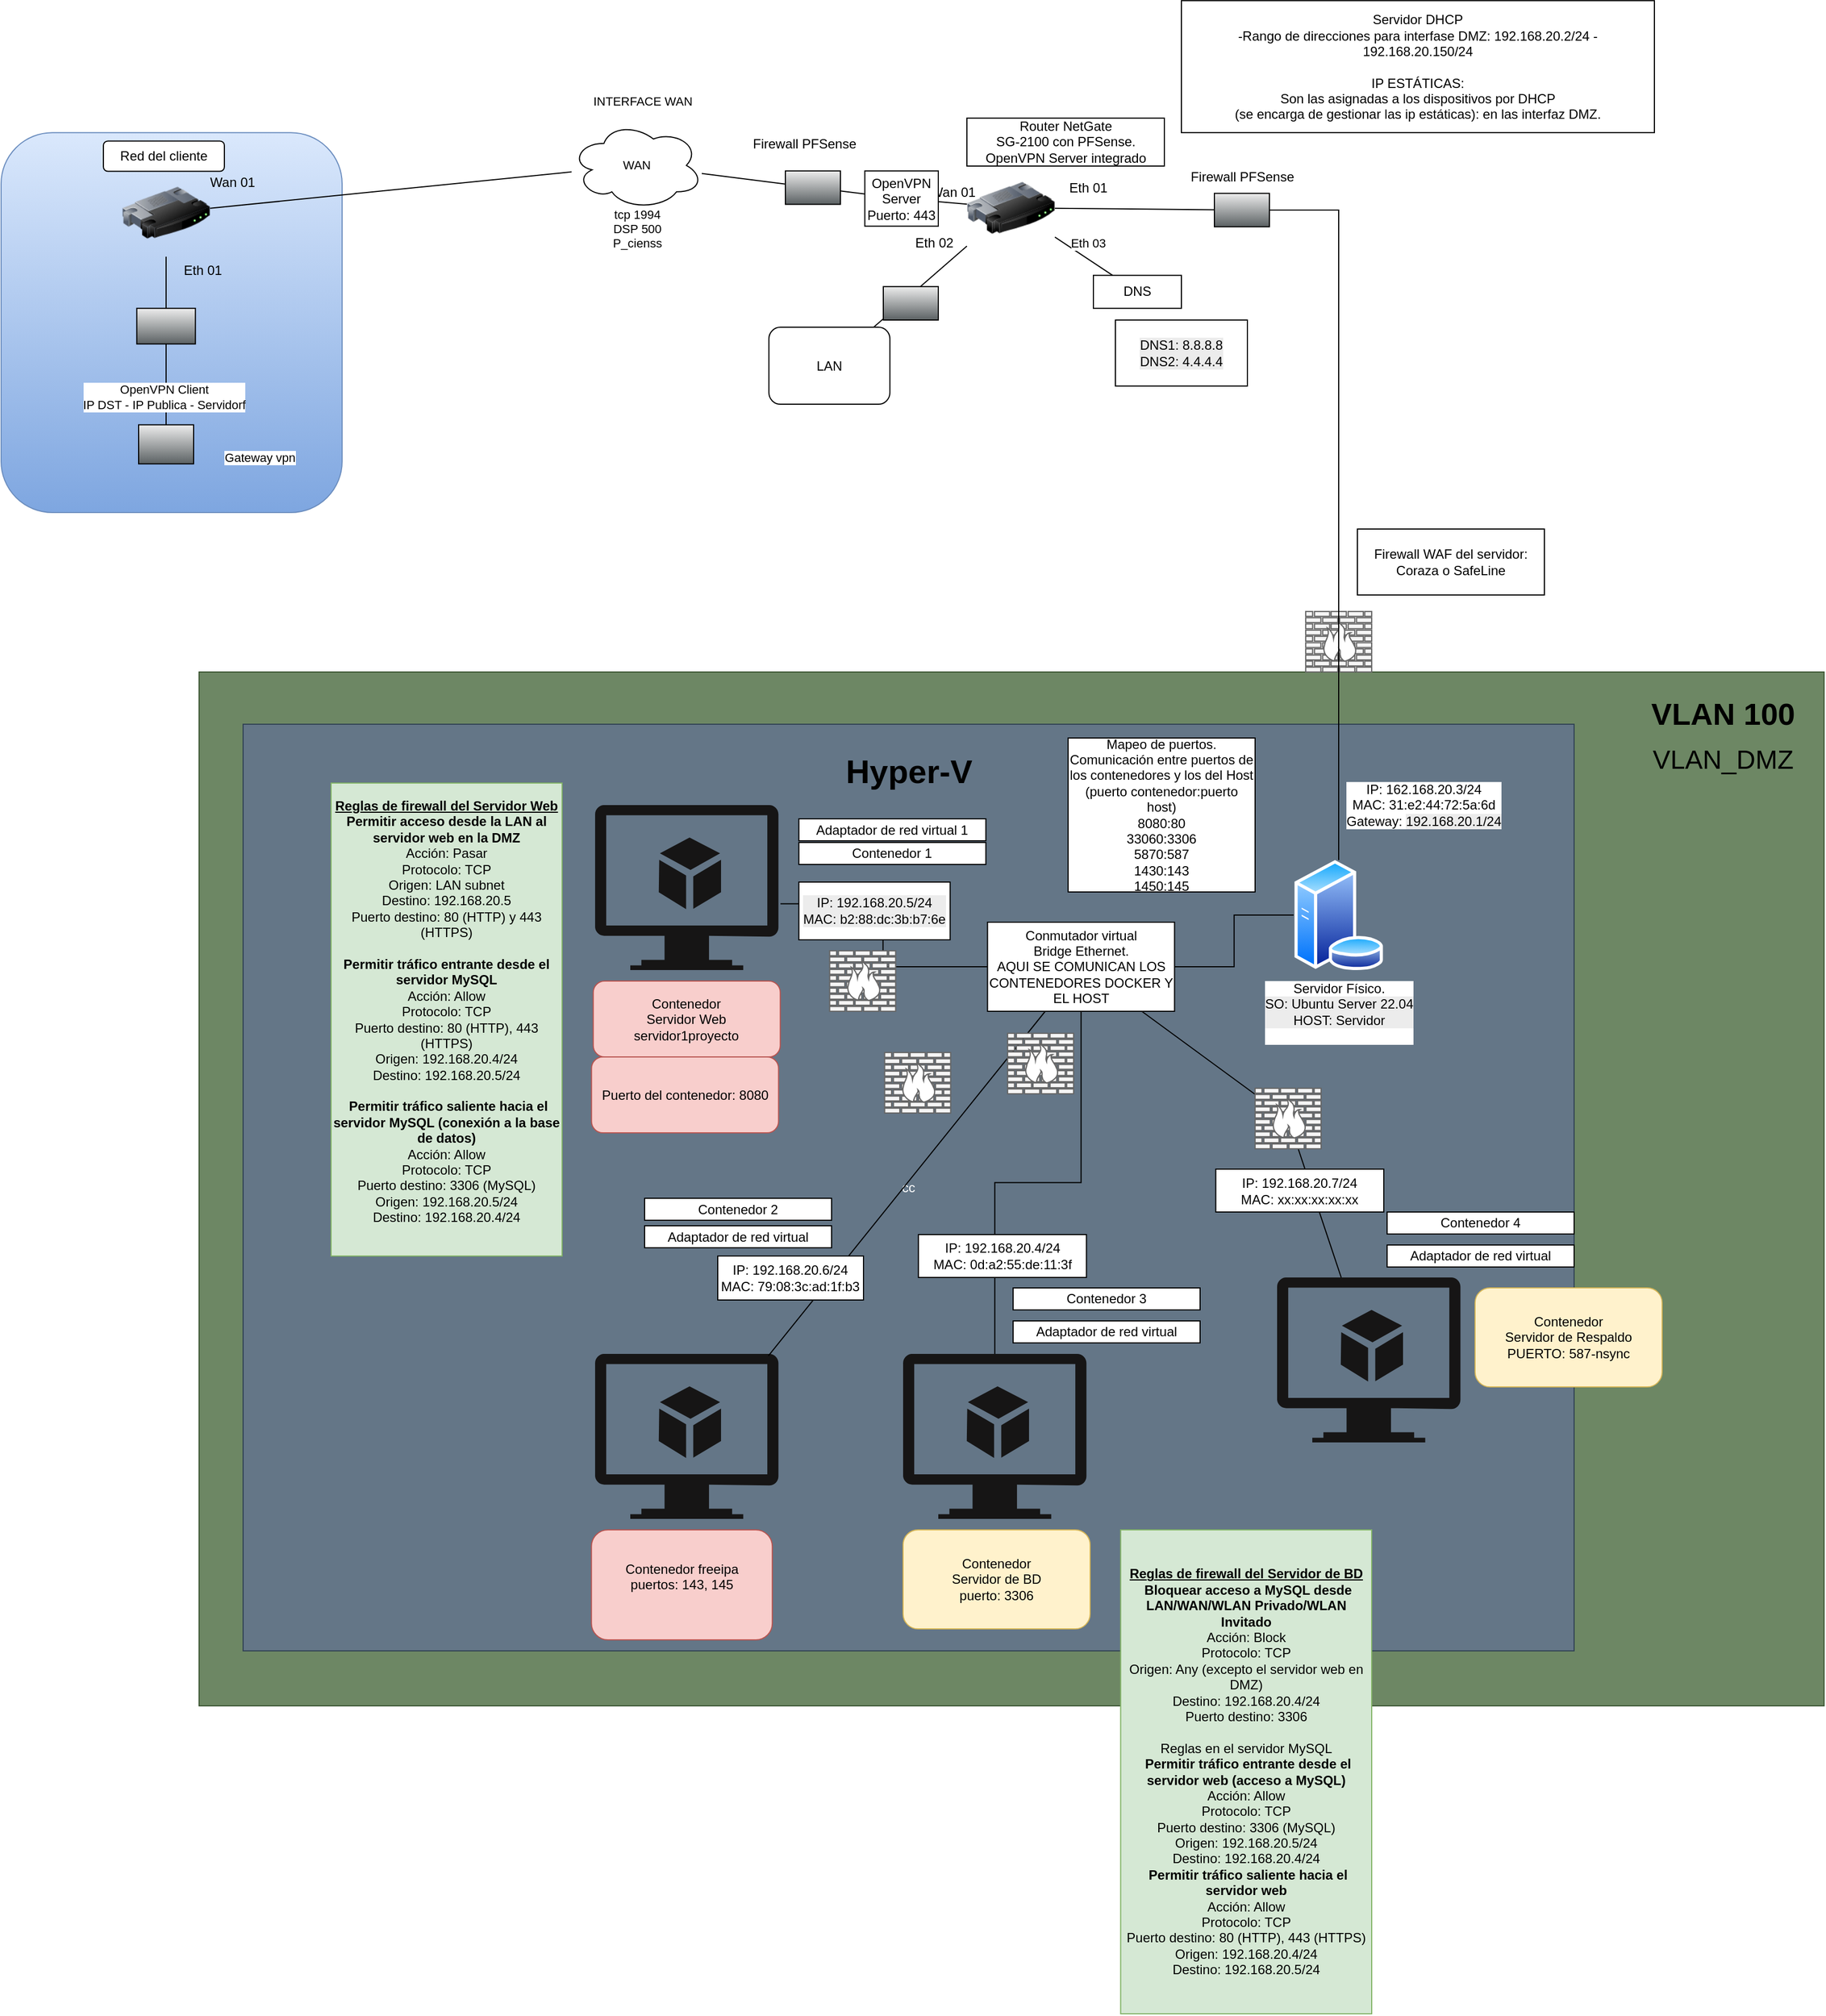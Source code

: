 <mxfile version="27.0.2">
  <diagram name="Página-1" id="Pqih__7b0O05FyZ2u5VV">
    <mxGraphModel dx="3273" dy="2635" grid="1" gridSize="10" guides="1" tooltips="1" connect="1" arrows="1" fold="1" page="1" pageScale="1" pageWidth="827" pageHeight="1169" math="0" shadow="0">
      <root>
        <mxCell id="0" />
        <mxCell id="1" parent="0" />
        <mxCell id="TX3onEPO9yVp4zeH3xRl-7" value="" style="rounded=1;whiteSpace=wrap;html=1;fillColor=#dae8fc;strokeColor=#6c8ebf;gradientColor=#7ea6e0;" vertex="1" parent="1">
          <mxGeometry x="-413" y="-0.4" width="310" height="345.4" as="geometry" />
        </mxCell>
        <mxCell id="Zybm6XqCpWypI8we6p3C-41" style="edgeStyle=none;shape=connector;rounded=0;orthogonalLoop=1;jettySize=auto;html=1;strokeColor=default;align=center;verticalAlign=middle;fontFamily=Helvetica;fontSize=11;fontColor=default;labelBackgroundColor=default;startFill=0;endArrow=none;" parent="1" source="Zybm6XqCpWypI8we6p3C-38" target="Zybm6XqCpWypI8we6p3C-6" edge="1">
          <mxGeometry relative="1" as="geometry" />
        </mxCell>
        <mxCell id="Zybm6XqCpWypI8we6p3C-38" value="WAN" style="ellipse;shape=cloud;whiteSpace=wrap;html=1;fontFamily=Helvetica;fontSize=11;fontColor=default;labelBackgroundColor=default;" parent="1" vertex="1">
          <mxGeometry x="105.01" y="-10.6" width="120" height="80" as="geometry" />
        </mxCell>
        <mxCell id="Zybm6XqCpWypI8we6p3C-13" style="edgeStyle=none;shape=connector;rounded=0;orthogonalLoop=1;jettySize=auto;html=1;strokeColor=default;align=center;verticalAlign=middle;fontFamily=Helvetica;fontSize=11;fontColor=default;labelBackgroundColor=default;startFill=0;endArrow=none;" parent="1" source="Zybm6XqCpWypI8we6p3C-5" target="1NkxxKSasbxXzvWRkInH-5" edge="1">
          <mxGeometry relative="1" as="geometry">
            <mxPoint x="655" y="190.855" as="targetPoint" />
          </mxGeometry>
        </mxCell>
        <mxCell id="Zybm6XqCpWypI8we6p3C-39" style="edgeStyle=none;shape=connector;rounded=0;orthogonalLoop=1;jettySize=auto;html=1;strokeColor=default;align=center;verticalAlign=middle;fontFamily=Helvetica;fontSize=11;fontColor=default;labelBackgroundColor=default;startFill=0;endArrow=none;" parent="1" source="TX3onEPO9yVp4zeH3xRl-1" target="Zybm6XqCpWypI8we6p3C-38" edge="1">
          <mxGeometry relative="1" as="geometry" />
        </mxCell>
        <mxCell id="k9nC3tuPw0mamGYCM7r8-75" style="edgeStyle=none;shape=connector;rounded=0;orthogonalLoop=1;jettySize=auto;html=1;strokeColor=default;align=center;verticalAlign=middle;fontFamily=Helvetica;fontSize=11;fontColor=default;labelBackgroundColor=default;startFill=0;endArrow=none;" parent="1" source="Zybm6XqCpWypI8we6p3C-5" target="Zybm6XqCpWypI8we6p3C-31" edge="1">
          <mxGeometry relative="1" as="geometry" />
        </mxCell>
        <mxCell id="Zybm6XqCpWypI8we6p3C-5" value="" style="image;html=1;image=img/lib/clip_art/networking/Router_128x128.png" parent="1" vertex="1">
          <mxGeometry x="465.01" y="28" width="80" height="80" as="geometry" />
        </mxCell>
        <mxCell id="Zybm6XqCpWypI8we6p3C-6" value="" style="image;html=1;image=img/lib/clip_art/networking/Router_128x128.png" parent="1" vertex="1">
          <mxGeometry x="-303" y="32.4" width="80" height="80" as="geometry" />
        </mxCell>
        <mxCell id="Zybm6XqCpWypI8we6p3C-34" style="edgeStyle=none;shape=connector;rounded=0;orthogonalLoop=1;jettySize=auto;html=1;strokeColor=default;align=center;verticalAlign=middle;fontFamily=Helvetica;fontSize=11;fontColor=default;labelBackgroundColor=default;startFill=0;endArrow=none;" parent="1" source="1NkxxKSasbxXzvWRkInH-9" target="Zybm6XqCpWypI8we6p3C-33" edge="1">
          <mxGeometry relative="1" as="geometry" />
        </mxCell>
        <mxCell id="Zybm6XqCpWypI8we6p3C-31" value="LAN" style="rounded=1;whiteSpace=wrap;html=1;" parent="1" vertex="1">
          <mxGeometry x="285.01" y="176.54" width="110" height="70" as="geometry" />
        </mxCell>
        <mxCell id="Zybm6XqCpWypI8we6p3C-33" value="" style="shape=mxgraph.networks2.icon;aspect=fixed;fillColor=#EDEDED;strokeColor=#000000;gradientColor=#5B6163;network2IconShadow=1;network2bgFillColor=none;network2Icon=mxgraph.networks2.pc;network2IconYOffset=-0.059;network2IconW=1.0;network2IconH=0.71;fontFamily=Helvetica;fontSize=11;fontColor=default;labelBackgroundColor=default;" parent="1" vertex="1">
          <mxGeometry x="-287.99" y="265.26" width="49.995" height="35.48" as="geometry" />
        </mxCell>
        <mxCell id="Zybm6XqCpWypI8we6p3C-36" value="Gateway vpn" style="text;html=1;align=center;verticalAlign=middle;resizable=0;points=[];autosize=1;strokeColor=none;fillColor=none;fontFamily=Helvetica;fontSize=11;fontColor=default;labelBackgroundColor=default;" parent="1" vertex="1">
          <mxGeometry x="-223" y="280" width="90" height="30" as="geometry" />
        </mxCell>
        <mxCell id="Zybm6XqCpWypI8we6p3C-37" value="INTERFACE WAN" style="text;html=1;align=center;verticalAlign=middle;resizable=0;points=[];autosize=1;strokeColor=none;fillColor=none;fontFamily=Helvetica;fontSize=11;fontColor=default;labelBackgroundColor=default;" parent="1" vertex="1">
          <mxGeometry x="115.01" y="-43.6" width="110" height="30" as="geometry" />
        </mxCell>
        <mxCell id="Zybm6XqCpWypI8we6p3C-40" value="tcp 1994&lt;div&gt;DSP 500&lt;/div&gt;&lt;div&gt;P_cienss&lt;/div&gt;" style="text;html=1;align=center;verticalAlign=middle;resizable=0;points=[];autosize=1;strokeColor=none;fillColor=none;fontFamily=Helvetica;fontSize=11;fontColor=default;labelBackgroundColor=default;" parent="1" vertex="1">
          <mxGeometry x="130.01" y="62.4" width="70" height="50" as="geometry" />
        </mxCell>
        <mxCell id="Zybm6XqCpWypI8we6p3C-43" value="OpenVPN Client&lt;div&gt;IP DST - IP Publica - Servidorf&lt;/div&gt;" style="text;html=1;align=center;verticalAlign=middle;resizable=0;points=[];autosize=1;strokeColor=none;fillColor=none;fontFamily=Helvetica;fontSize=11;fontColor=default;labelBackgroundColor=default;" parent="1" vertex="1">
          <mxGeometry x="-350" y="220.0" width="170" height="40" as="geometry" />
        </mxCell>
        <mxCell id="1NkxxKSasbxXzvWRkInH-5" value="DNS" style="whiteSpace=wrap;html=1;" parent="1" vertex="1">
          <mxGeometry x="580" y="129.34" width="80" height="30" as="geometry" />
        </mxCell>
        <mxCell id="TX3onEPO9yVp4zeH3xRl-10" style="rounded=0;orthogonalLoop=1;jettySize=auto;html=1;endArrow=none;startFill=0;" edge="1" parent="1" source="1NkxxKSasbxXzvWRkInH-9" target="Zybm6XqCpWypI8we6p3C-6">
          <mxGeometry relative="1" as="geometry" />
        </mxCell>
        <mxCell id="1NkxxKSasbxXzvWRkInH-9" value="" style="shape=mxgraph.networks2.icon;aspect=fixed;fillColor=#EDEDED;strokeColor=#000000;gradientColor=#5B6163;network2IconShadow=1;network2bgFillColor=none;network2Icon=mxgraph.networks2.firewall;network2IconXOffset=0.0;network2IconYOffset=0.0;network2IconW=1;network2IconH=0.608;" parent="1" vertex="1">
          <mxGeometry x="-289.64" y="159.34" width="53.29" height="32.4" as="geometry" />
        </mxCell>
        <mxCell id="1NkxxKSasbxXzvWRkInH-17" value="" style="edgeStyle=none;shape=connector;rounded=0;orthogonalLoop=1;jettySize=auto;html=1;strokeColor=default;align=center;verticalAlign=middle;fontFamily=Helvetica;fontSize=11;fontColor=default;labelBackgroundColor=default;startFill=0;endArrow=none;" parent="1" source="Zybm6XqCpWypI8we6p3C-5" target="1NkxxKSasbxXzvWRkInH-12" edge="1">
          <mxGeometry relative="1" as="geometry">
            <mxPoint x="545" y="64" as="sourcePoint" />
            <mxPoint x="1270" y="-15" as="targetPoint" />
          </mxGeometry>
        </mxCell>
        <mxCell id="1NkxxKSasbxXzvWRkInH-12" value="" style="shape=mxgraph.networks2.icon;aspect=fixed;fillColor=#EDEDED;strokeColor=#000000;gradientColor=#5B6163;network2IconShadow=1;network2bgFillColor=none;network2Icon=mxgraph.networks2.firewall;network2IconXOffset=0.0;network2IconYOffset=0.0;network2IconW=1;network2IconH=0.608;" parent="1" vertex="1">
          <mxGeometry x="690" y="54.8" width="50" height="30.4" as="geometry" />
        </mxCell>
        <mxCell id="k9nC3tuPw0mamGYCM7r8-1" value="" style="rounded=0;whiteSpace=wrap;html=1;fillColor=#6d8764;strokeColor=#3A5431;fontColor=#ffffff;" parent="1" vertex="1">
          <mxGeometry x="-233" y="490" width="1477.25" height="940" as="geometry" />
        </mxCell>
        <mxCell id="k9nC3tuPw0mamGYCM7r8-2" value="cc" style="rounded=0;whiteSpace=wrap;html=1;fillColor=#647687;strokeColor=#314354;fontColor=#ffffff;" parent="1" vertex="1">
          <mxGeometry x="-193" y="537.5" width="1210" height="842.5" as="geometry" />
        </mxCell>
        <mxCell id="k9nC3tuPw0mamGYCM7r8-3" style="edgeStyle=orthogonalEdgeStyle;rounded=0;orthogonalLoop=1;jettySize=auto;html=1;fillColor=#f8cecc;strokeColor=#000000;startArrow=none;startFill=0;strokeWidth=1;endArrow=none;" parent="1" source="k9nC3tuPw0mamGYCM7r8-4" target="k9nC3tuPw0mamGYCM7r8-13" edge="1">
          <mxGeometry relative="1" as="geometry" />
        </mxCell>
        <mxCell id="k9nC3tuPw0mamGYCM7r8-4" value="Servidor Físico.&lt;div&gt;&lt;div style=&quot;text-wrap-mode: wrap; background-color: rgb(236, 236, 236);&quot;&gt;SO: Ubuntu Server 22.04&lt;/div&gt;&lt;div style=&quot;text-wrap-mode: wrap; background-color: rgb(236, 236, 236);&quot;&gt;&lt;span style=&quot;background-color: transparent; color: light-dark(rgb(0, 0, 0), rgb(255, 255, 255));&quot;&gt;HOST: Servidor&lt;/span&gt;&lt;/div&gt;&lt;/div&gt;&lt;div&gt;&lt;br&gt;&lt;/div&gt;" style="image;aspect=fixed;perimeter=ellipsePerimeter;html=1;align=center;shadow=0;dashed=0;spacingTop=3;image=img/lib/active_directory/database_server.svg;" parent="1" vertex="1">
          <mxGeometry x="762" y="661" width="82" height="100" as="geometry" />
        </mxCell>
        <mxCell id="k9nC3tuPw0mamGYCM7r8-5" value="&lt;font style=&quot;font-size: 24px;&quot;&gt;VLAN_DMZ&lt;/font&gt;" style="text;html=1;align=center;verticalAlign=middle;resizable=0;points=[];autosize=1;strokeColor=none;fillColor=none;" parent="1" vertex="1">
          <mxGeometry x="1077" y="550" width="150" height="40" as="geometry" />
        </mxCell>
        <mxCell id="k9nC3tuPw0mamGYCM7r8-6" value="&lt;div&gt;Contenedor&lt;/div&gt;Servidor Web&lt;div&gt;&lt;div&gt;servidor1proyecto&lt;/div&gt;&lt;/div&gt;" style="rounded=1;whiteSpace=wrap;html=1;fillColor=#f8cecc;strokeColor=#b85450;" parent="1" vertex="1">
          <mxGeometry x="125.33" y="771" width="170" height="69" as="geometry" />
        </mxCell>
        <mxCell id="k9nC3tuPw0mamGYCM7r8-7" value="" style="sketch=0;aspect=fixed;pointerEvents=1;shadow=0;dashed=0;html=1;strokeColor=none;labelPosition=center;verticalLabelPosition=bottom;verticalAlign=top;align=center;fillColor=#161515;shape=mxgraph.azure.virtual_machine_feature;fontColor=#ffffff;" parent="1" vertex="1">
          <mxGeometry x="127" y="611" width="166.67" height="150" as="geometry" />
        </mxCell>
        <mxCell id="k9nC3tuPw0mamGYCM7r8-8" value="" style="sketch=0;aspect=fixed;pointerEvents=1;shadow=0;dashed=0;html=1;strokeColor=none;labelPosition=center;verticalLabelPosition=bottom;verticalAlign=top;align=center;fillColor=#161515;shape=mxgraph.azure.virtual_machine_feature;fontColor=#ffffff;" parent="1" vertex="1">
          <mxGeometry x="407" y="1110" width="166.67" height="150" as="geometry" />
        </mxCell>
        <mxCell id="k9nC3tuPw0mamGYCM7r8-9" value="" style="sketch=0;aspect=fixed;pointerEvents=1;shadow=0;dashed=0;html=1;strokeColor=none;labelPosition=center;verticalLabelPosition=bottom;verticalAlign=top;align=center;fillColor=#161515;shape=mxgraph.azure.virtual_machine_feature;fontColor=#ffffff;" parent="1" vertex="1">
          <mxGeometry x="127.0" y="1110" width="166.67" height="150" as="geometry" />
        </mxCell>
        <mxCell id="k9nC3tuPw0mamGYCM7r8-10" value="&lt;div&gt;Contenedor&lt;/div&gt;&lt;div&gt;Servidor de BD&lt;/div&gt;&lt;div&gt;puerto: 3306&lt;/div&gt;" style="rounded=1;whiteSpace=wrap;html=1;fillColor=#fff2cc;strokeColor=#d6b656;" parent="1" vertex="1">
          <mxGeometry x="407" y="1270" width="170" height="90" as="geometry" />
        </mxCell>
        <mxCell id="k9nC3tuPw0mamGYCM7r8-11" value="&lt;div&gt;Contenedor freeipa&lt;/div&gt;&lt;div&gt;puertos: 143, 145&lt;/div&gt;&lt;div&gt;&lt;br&gt;&lt;/div&gt;" style="rounded=1;whiteSpace=wrap;html=1;fillColor=#f8cecc;strokeColor=#b85450;" parent="1" vertex="1">
          <mxGeometry x="123.67" y="1270" width="164.42" height="100" as="geometry" />
        </mxCell>
        <mxCell id="k9nC3tuPw0mamGYCM7r8-12" style="edgeStyle=orthogonalEdgeStyle;rounded=0;orthogonalLoop=1;jettySize=auto;html=1;endArrow=none;startFill=0;" parent="1" source="k9nC3tuPw0mamGYCM7r8-13" target="k9nC3tuPw0mamGYCM7r8-8" edge="1">
          <mxGeometry relative="1" as="geometry" />
        </mxCell>
        <mxCell id="k9nC3tuPw0mamGYCM7r8-53" style="rounded=0;orthogonalLoop=1;jettySize=auto;html=1;endArrow=none;startFill=0;" parent="1" source="k9nC3tuPw0mamGYCM7r8-13" target="k9nC3tuPw0mamGYCM7r8-50" edge="1">
          <mxGeometry relative="1" as="geometry" />
        </mxCell>
        <mxCell id="k9nC3tuPw0mamGYCM7r8-13" value="&lt;div&gt;&lt;span style=&quot;background-color: transparent; color: light-dark(rgb(0, 0, 0), rgb(255, 255, 255));&quot;&gt;Conmutador virtual&lt;/span&gt;&lt;/div&gt;&lt;div&gt;&lt;span style=&quot;background-color: transparent; color: light-dark(rgb(0, 0, 0), rgb(255, 255, 255));&quot;&gt;Bridge Ethernet.&lt;/span&gt;&lt;/div&gt;&lt;div&gt;&lt;span style=&quot;background-color: transparent; color: light-dark(rgb(0, 0, 0), rgb(255, 255, 255));&quot;&gt;AQUI SE COMUNICAN LOS CONTENEDORES DOCKER Y EL HOST&lt;/span&gt;&lt;/div&gt;" style="whiteSpace=wrap;html=1;" parent="1" vertex="1">
          <mxGeometry x="483.75" y="717.5" width="170" height="81" as="geometry" />
        </mxCell>
        <mxCell id="k9nC3tuPw0mamGYCM7r8-14" style="edgeStyle=orthogonalEdgeStyle;rounded=0;orthogonalLoop=1;jettySize=auto;html=1;entryX=1.011;entryY=0.598;entryDx=0;entryDy=0;entryPerimeter=0;endArrow=none;startFill=0;" parent="1" source="k9nC3tuPw0mamGYCM7r8-13" target="k9nC3tuPw0mamGYCM7r8-7" edge="1">
          <mxGeometry relative="1" as="geometry" />
        </mxCell>
        <mxCell id="k9nC3tuPw0mamGYCM7r8-15" style="rounded=0;orthogonalLoop=1;jettySize=auto;html=1;entryX=0.945;entryY=0.012;entryDx=0;entryDy=0;entryPerimeter=0;endArrow=none;startFill=0;" parent="1" source="k9nC3tuPw0mamGYCM7r8-13" target="k9nC3tuPw0mamGYCM7r8-9" edge="1">
          <mxGeometry relative="1" as="geometry" />
        </mxCell>
        <mxCell id="k9nC3tuPw0mamGYCM7r8-16" value="Adaptador de red virtual" style="whiteSpace=wrap;html=1;" parent="1" vertex="1">
          <mxGeometry x="507" y="1080" width="170" height="20" as="geometry" />
        </mxCell>
        <mxCell id="k9nC3tuPw0mamGYCM7r8-17" value="Adaptador de red virtual" style="whiteSpace=wrap;html=1;" parent="1" vertex="1">
          <mxGeometry x="172" y="993.5" width="170" height="20" as="geometry" />
        </mxCell>
        <mxCell id="k9nC3tuPw0mamGYCM7r8-18" value="Adaptador de red virtual 1" style="whiteSpace=wrap;html=1;" parent="1" vertex="1">
          <mxGeometry x="312.24" y="623.5" width="170" height="20" as="geometry" />
        </mxCell>
        <mxCell id="k9nC3tuPw0mamGYCM7r8-19" value="" style="verticalAlign=top;verticalLabelPosition=bottom;labelPosition=center;align=center;html=1;outlineConnect=0;gradientDirection=north;strokeWidth=2;shape=mxgraph.networks.firewall;fillColor=#f5f5f5;fontColor=#333333;strokeColor=#666666;" parent="1" vertex="1">
          <mxGeometry x="340.24" y="743.5" width="60" height="55" as="geometry" />
        </mxCell>
        <mxCell id="k9nC3tuPw0mamGYCM7r8-20" value="" style="verticalAlign=top;verticalLabelPosition=bottom;labelPosition=center;align=center;html=1;outlineConnect=0;gradientDirection=north;strokeWidth=2;shape=mxgraph.networks.firewall;fillColor=#f5f5f5;fontColor=#333333;strokeColor=#666666;" parent="1" vertex="1">
          <mxGeometry x="390.24" y="836" width="60" height="55" as="geometry" />
        </mxCell>
        <mxCell id="k9nC3tuPw0mamGYCM7r8-21" value="" style="verticalAlign=top;verticalLabelPosition=bottom;labelPosition=center;align=center;html=1;outlineConnect=0;gradientDirection=north;strokeWidth=2;shape=mxgraph.networks.firewall;fillColor=#f5f5f5;fontColor=#333333;strokeColor=#666666;" parent="1" vertex="1">
          <mxGeometry x="502" y="818.5" width="60" height="55" as="geometry" />
        </mxCell>
        <mxCell id="k9nC3tuPw0mamGYCM7r8-22" value="&lt;div&gt;&lt;div&gt;&lt;div&gt;&lt;b&gt;&lt;u&gt;Reglas de firewall del&amp;nbsp;&lt;span style=&quot;background-color: transparent; color: light-dark(rgb(0, 0, 0), rgb(255, 255, 255));&quot;&gt;Servidor de BD&lt;/span&gt;&lt;/u&gt;&lt;/b&gt;&lt;b style=&quot;background-color: transparent; color: light-dark(rgb(0, 0, 0), rgb(255, 255, 255));&quot;&gt;&lt;/b&gt;&lt;/div&gt;&lt;div&gt;&lt;b style=&quot;background-color: transparent; color: light-dark(rgb(0, 0, 0), rgb(255, 255, 255));&quot;&gt;&amp;nbsp;Bloquear acceso a MySQL desde LAN/WAN/WLAN Privado/WLAN Invitado&lt;/b&gt;&lt;/div&gt;&lt;/div&gt;&lt;/div&gt;&lt;div&gt;Acción: Block&lt;/div&gt;&lt;div&gt;Protocolo: TCP&lt;/div&gt;&lt;div&gt;Origen: Any (excepto el servidor web en DMZ)&lt;/div&gt;&lt;div&gt;Destino:&amp;nbsp;&lt;span style=&quot;background-color: transparent; color: light-dark(rgb(0, 0, 0), rgb(255, 255, 255));&quot;&gt;192.168.20.4/24&lt;/span&gt;&lt;/div&gt;&lt;div&gt;Puerto destino: 3306&lt;/div&gt;&lt;div&gt;&lt;br&gt;&lt;/div&gt;&lt;div&gt;&lt;div&gt;Reglas en el servidor MySQL&lt;/div&gt;&lt;div&gt;&lt;b&gt;&amp;nbsp;Permitir tráfico entrante desde el servidor web (acceso a MySQL)&lt;/b&gt;&lt;/div&gt;&lt;div&gt;Acción: Allow&lt;/div&gt;&lt;div&gt;Protocolo: TCP&lt;/div&gt;&lt;div&gt;Puerto destino: 3306 (MySQL)&lt;/div&gt;&lt;div&gt;Origen:&amp;nbsp;&lt;span style=&quot;background-color: transparent; color: light-dark(rgb(0, 0, 0), rgb(255, 255, 255));&quot;&gt;192.168.20.5/24&lt;/span&gt;&lt;/div&gt;&lt;div&gt;Destino:&amp;nbsp;&lt;span style=&quot;background-color: transparent; color: light-dark(rgb(0, 0, 0), rgb(255, 255, 255));&quot;&gt;192.168.20.4/24&lt;/span&gt;&lt;/div&gt;&lt;div&gt;&lt;b&gt;&amp;nbsp;Permitir tráfico saliente hacia el servidor web&lt;/b&gt;&lt;/div&gt;&lt;div&gt;Acción: Allow&lt;/div&gt;&lt;div&gt;Protocolo: TCP&lt;/div&gt;&lt;div&gt;Puerto destino: 80 (HTTP), 443 (HTTPS)&lt;/div&gt;&lt;div&gt;Origen:&amp;nbsp;&lt;span style=&quot;background-color: transparent; color: light-dark(rgb(0, 0, 0), rgb(255, 255, 255));&quot;&gt;192.168.20.4/24&lt;/span&gt;&lt;/div&gt;&lt;div&gt;Destino: 192.168.20.5/24&lt;/div&gt;&lt;/div&gt;" style="rounded=0;whiteSpace=wrap;html=1;fillColor=#d5e8d4;strokeColor=#82b366;" parent="1" vertex="1">
          <mxGeometry x="604.77" y="1270" width="228.23" height="440" as="geometry" />
        </mxCell>
        <mxCell id="k9nC3tuPw0mamGYCM7r8-23" value="&lt;div&gt;&lt;div&gt;&lt;b&gt;&lt;u&gt;Reglas de firewall del Servidor Web&lt;/u&gt;&lt;/b&gt;&lt;/div&gt;&lt;div&gt;&lt;b style=&quot;background-color: transparent; color: light-dark(rgb(0, 0, 0), rgb(255, 255, 255));&quot;&gt;Permitir acceso desde la LAN al servidor web en la DMZ&lt;/b&gt;&lt;/div&gt;&lt;div&gt;Acción: Pasar&lt;/div&gt;&lt;div&gt;Protocolo: TCP&lt;/div&gt;&lt;div&gt;Origen: LAN subnet&lt;/div&gt;&lt;div&gt;Destino: 192.168.20.5&lt;/div&gt;&lt;div&gt;Puerto destino: 80 (HTTP) y 443 (HTTPS)&lt;/div&gt;&lt;/div&gt;&lt;div&gt;&lt;br&gt;&lt;/div&gt;&lt;div&gt;&lt;div&gt;&lt;span style=&quot;background-color: transparent; color: light-dark(rgb(0, 0, 0), rgb(255, 255, 255));&quot;&gt;&lt;b&gt;Permitir tráfico entrante desde el servidor MySQL&lt;/b&gt;&lt;/span&gt;&lt;/div&gt;&lt;div&gt;Acción: Allow&lt;/div&gt;&lt;div&gt;Protocolo: TCP&lt;/div&gt;&lt;div&gt;Puerto destino: 80 (HTTP), 443 (HTTPS)&lt;/div&gt;&lt;div&gt;Origen:&amp;nbsp;&lt;span style=&quot;background-color: transparent; color: light-dark(rgb(0, 0, 0), rgb(255, 255, 255));&quot;&gt;192.168.20.4/24&lt;/span&gt;&lt;/div&gt;&lt;div&gt;Destino:&amp;nbsp;&lt;span style=&quot;background-color: transparent; color: light-dark(rgb(0, 0, 0), rgb(255, 255, 255));&quot;&gt;192.168.20.5/24&lt;/span&gt;&lt;/div&gt;&lt;div&gt;&lt;br&gt;&lt;/div&gt;&lt;div&gt;&lt;b&gt;&amp;nbsp;Permitir tráfico saliente hacia el servidor MySQL (conexión a la base de datos)&lt;/b&gt;&lt;/div&gt;&lt;div&gt;Acción: Allow&lt;/div&gt;&lt;div&gt;Protocolo: TCP&lt;/div&gt;&lt;div&gt;Puerto destino: 3306 (MySQL)&lt;/div&gt;&lt;div&gt;Origen:&amp;nbsp;&lt;span style=&quot;background-color: transparent; color: light-dark(rgb(0, 0, 0), rgb(255, 255, 255));&quot;&gt;192.168.20.5/24&lt;/span&gt;&lt;/div&gt;&lt;div&gt;Destino:&amp;nbsp;&lt;span style=&quot;background-color: transparent; color: light-dark(rgb(0, 0, 0), rgb(255, 255, 255));&quot;&gt;192.168.20.4/24&lt;/span&gt;&lt;/div&gt;&lt;/div&gt;&lt;div&gt;&lt;br&gt;&lt;/div&gt;" style="whiteSpace=wrap;html=1;fillColor=#d5e8d4;strokeColor=#82b366;" parent="1" vertex="1">
          <mxGeometry x="-113" y="591" width="210" height="430" as="geometry" />
        </mxCell>
        <mxCell id="k9nC3tuPw0mamGYCM7r8-25" value="&lt;div style=&quot;background-color: rgb(236, 236, 236);&quot;&gt;&lt;div style=&quot;background-color: rgb(236, 236, 236);&quot;&gt;IP: 192.168.20.5/24&lt;/div&gt;&lt;div style=&quot;background-color: rgb(236, 236, 236);&quot;&gt;&lt;span style=&quot;background-color: transparent; color: light-dark(rgb(0, 0, 0), rgb(255, 255, 255));&quot;&gt;MAC&lt;/span&gt;&lt;span style=&quot;background-color: transparent; color: light-dark(rgb(0, 0, 0), rgb(255, 255, 255));&quot;&gt;:&amp;nbsp;b2:88:dc:3b:b7:6e&lt;/span&gt;&lt;/div&gt;&lt;/div&gt;" style="whiteSpace=wrap;html=1;" parent="1" vertex="1">
          <mxGeometry x="312.24" y="681" width="137.51" height="52.5" as="geometry" />
        </mxCell>
        <mxCell id="k9nC3tuPw0mamGYCM7r8-26" value="&lt;div&gt;IP: 192.168.20.6/24&lt;/div&gt;&lt;div&gt;&lt;span style=&quot;background-color: transparent; color: light-dark(rgb(0, 0, 0), rgb(255, 255, 255));&quot;&gt;MAC:&amp;nbsp;&lt;/span&gt;&lt;span style=&quot;background-color: transparent; color: light-dark(rgb(0, 0, 0), rgb(255, 255, 255));&quot;&gt;79:08:3c:ad:1f:b3&lt;/span&gt;&lt;/div&gt;" style="whiteSpace=wrap;html=1;" parent="1" vertex="1">
          <mxGeometry x="238.49" y="1021" width="132.51" height="40" as="geometry" />
        </mxCell>
        <mxCell id="k9nC3tuPw0mamGYCM7r8-27" value="&lt;div&gt;IP: 192.168.20.4/24&lt;/div&gt;&lt;div&gt;&lt;span style=&quot;background-color: transparent; color: light-dark(rgb(0, 0, 0), rgb(255, 255, 255));&quot;&gt;MAC:&amp;nbsp;0d:a2:55:de:11:3f&lt;/span&gt;&lt;/div&gt;" style="whiteSpace=wrap;html=1;" parent="1" vertex="1">
          <mxGeometry x="420.92" y="1001.5" width="152.75" height="39" as="geometry" />
        </mxCell>
        <mxCell id="k9nC3tuPw0mamGYCM7r8-28" value="&lt;font style=&quot;font-size: 28px;&quot;&gt;&lt;b style=&quot;&quot;&gt;VLAN 100&lt;/b&gt;&lt;/font&gt;" style="text;html=1;align=center;verticalAlign=middle;resizable=0;points=[];autosize=1;strokeColor=none;fillColor=none;" parent="1" vertex="1">
          <mxGeometry x="1077" y="502.5" width="150" height="50" as="geometry" />
        </mxCell>
        <mxCell id="k9nC3tuPw0mamGYCM7r8-29" value="&lt;span style=&quot;font-size: 30px;&quot;&gt;&lt;b&gt;Hyper-V&lt;/b&gt;&lt;/span&gt;" style="text;html=1;align=center;verticalAlign=middle;resizable=0;points=[];autosize=1;strokeColor=none;fillColor=none;" parent="1" vertex="1">
          <mxGeometry x="342" y="555" width="140" height="50" as="geometry" />
        </mxCell>
        <mxCell id="k9nC3tuPw0mamGYCM7r8-30" value="Contenedor 1" style="whiteSpace=wrap;html=1;" parent="1" vertex="1">
          <mxGeometry x="312.24" y="645" width="170" height="20" as="geometry" />
        </mxCell>
        <mxCell id="k9nC3tuPw0mamGYCM7r8-31" value="Contenedor 2" style="whiteSpace=wrap;html=1;" parent="1" vertex="1">
          <mxGeometry x="172" y="968.5" width="170" height="20" as="geometry" />
        </mxCell>
        <mxCell id="k9nC3tuPw0mamGYCM7r8-32" value="Contenedor 3" style="whiteSpace=wrap;html=1;" parent="1" vertex="1">
          <mxGeometry x="507" y="1050" width="170" height="20" as="geometry" />
        </mxCell>
        <mxCell id="k9nC3tuPw0mamGYCM7r8-46" value="" style="sketch=0;aspect=fixed;pointerEvents=1;shadow=0;dashed=0;html=1;strokeColor=none;labelPosition=center;verticalLabelPosition=bottom;verticalAlign=top;align=center;fillColor=#161515;shape=mxgraph.azure.virtual_machine_feature;fontColor=#ffffff;" parent="1" vertex="1">
          <mxGeometry x="747" y="1040.5" width="166.67" height="150" as="geometry" />
        </mxCell>
        <mxCell id="k9nC3tuPw0mamGYCM7r8-47" value="&lt;div&gt;Contenedor&lt;/div&gt;&lt;div&gt;Servidor de Respaldo&lt;/div&gt;&lt;div&gt;PUERTO:&amp;nbsp;&lt;span style=&quot;background-color: transparent; color: light-dark(rgb(0, 0, 0), rgb(255, 255, 255));&quot;&gt;587-nsync&lt;/span&gt;&lt;/div&gt;" style="rounded=1;whiteSpace=wrap;html=1;fillColor=#fff2cc;strokeColor=#d6b656;" parent="1" vertex="1">
          <mxGeometry x="927" y="1050" width="170" height="90" as="geometry" />
        </mxCell>
        <mxCell id="k9nC3tuPw0mamGYCM7r8-49" value="Adaptador de red virtual" style="whiteSpace=wrap;html=1;" parent="1" vertex="1">
          <mxGeometry x="847" y="1011" width="170" height="20" as="geometry" />
        </mxCell>
        <mxCell id="k9nC3tuPw0mamGYCM7r8-54" style="edgeStyle=none;shape=connector;rounded=0;orthogonalLoop=1;jettySize=auto;html=1;strokeColor=default;align=center;verticalAlign=middle;fontFamily=Helvetica;fontSize=11;fontColor=default;labelBackgroundColor=default;startFill=0;endArrow=none;" parent="1" source="k9nC3tuPw0mamGYCM7r8-50" target="k9nC3tuPw0mamGYCM7r8-46" edge="1">
          <mxGeometry relative="1" as="geometry" />
        </mxCell>
        <mxCell id="k9nC3tuPw0mamGYCM7r8-50" value="" style="verticalAlign=top;verticalLabelPosition=bottom;labelPosition=center;align=center;html=1;outlineConnect=0;gradientDirection=north;strokeWidth=2;shape=mxgraph.networks.firewall;fillColor=#f5f5f5;fontColor=#333333;strokeColor=#666666;" parent="1" vertex="1">
          <mxGeometry x="727" y="868.5" width="60" height="55" as="geometry" />
        </mxCell>
        <mxCell id="k9nC3tuPw0mamGYCM7r8-51" value="&lt;div&gt;IP: 192.168.20.7/24&lt;/div&gt;&lt;div&gt;&lt;span style=&quot;background-color: transparent; color: light-dark(rgb(0, 0, 0), rgb(255, 255, 255));&quot;&gt;MAC:&amp;nbsp;&lt;/span&gt;&lt;span style=&quot;background-color: transparent; color: light-dark(rgb(0, 0, 0), rgb(255, 255, 255));&quot;&gt;xx:xx:xx:xx:xx&lt;/span&gt;&lt;/div&gt;" style="whiteSpace=wrap;html=1;" parent="1" vertex="1">
          <mxGeometry x="691.25" y="942" width="152.75" height="39" as="geometry" />
        </mxCell>
        <mxCell id="k9nC3tuPw0mamGYCM7r8-52" value="Contenedor 4" style="whiteSpace=wrap;html=1;" parent="1" vertex="1">
          <mxGeometry x="847" y="981" width="170" height="20" as="geometry" />
        </mxCell>
        <mxCell id="k9nC3tuPw0mamGYCM7r8-59" value="" style="verticalAlign=top;verticalLabelPosition=bottom;labelPosition=center;align=center;html=1;outlineConnect=0;gradientDirection=north;strokeWidth=2;shape=mxgraph.networks.firewall;fillColor=#f5f5f5;fontColor=#333333;strokeColor=#666666;" parent="1" vertex="1">
          <mxGeometry x="773" y="435" width="60" height="55" as="geometry" />
        </mxCell>
        <mxCell id="k9nC3tuPw0mamGYCM7r8-60" value="&lt;div&gt;Firewall WAF del servidor: Coraza o SafeLine&lt;/div&gt;" style="whiteSpace=wrap;html=1;" parent="1" vertex="1">
          <mxGeometry x="820" y="360" width="170" height="60" as="geometry" />
        </mxCell>
        <mxCell id="k9nC3tuPw0mamGYCM7r8-61" value="Mapeo de puertos. Comunicación entre puertos de los contenedores y los del Host&lt;div&gt;(puerto contenedor:puerto host)&lt;br&gt;&lt;div&gt;8080:80&lt;/div&gt;&lt;/div&gt;&lt;div&gt;33060:3306&lt;/div&gt;&lt;div&gt;5870:587&lt;/div&gt;&lt;div&gt;1430:143&lt;/div&gt;&lt;div&gt;1450:145&lt;/div&gt;" style="whiteSpace=wrap;html=1;" parent="1" vertex="1">
          <mxGeometry x="557" y="550" width="170" height="140" as="geometry" />
        </mxCell>
        <mxCell id="k9nC3tuPw0mamGYCM7r8-62" value="Puerto del contenedor: 8080" style="rounded=1;whiteSpace=wrap;html=1;fillColor=#f8cecc;strokeColor=#b85450;" parent="1" vertex="1">
          <mxGeometry x="123.75" y="840" width="170" height="69" as="geometry" />
        </mxCell>
        <mxCell id="k9nC3tuPw0mamGYCM7r8-65" value="&lt;div style=&quot;font-size: 12px;&quot;&gt;IP: 162.168.20.3/24&lt;/div&gt;&lt;div style=&quot;font-size: 12px;&quot;&gt;&lt;span style=&quot;background-color: transparent; color: light-dark(rgb(0, 0, 0), rgb(255, 255, 255));&quot;&gt;MAC:&amp;nbsp;31:e2:44:72:5a:6d&lt;/span&gt;&lt;/div&gt;&lt;div style=&quot;font-size: 12px;&quot;&gt;&lt;span style=&quot;background-color: transparent; color: light-dark(rgb(0, 0, 0), rgb(255, 255, 255));&quot;&gt;Gateway:&amp;nbsp;&lt;/span&gt;&lt;span style=&quot;background-color: rgb(236, 236, 236); text-wrap-mode: wrap; color: light-dark(rgb(0, 0, 0), rgb(255, 255, 255));&quot;&gt;192.168.20.1/24&lt;/span&gt;&lt;/div&gt;" style="edgeLabel;html=1;align=center;verticalAlign=middle;resizable=0;points=[];" parent="1" vertex="1" connectable="0">
          <mxGeometry x="879.999" y="611.0" as="geometry" />
        </mxCell>
        <mxCell id="k9nC3tuPw0mamGYCM7r8-67" value="&lt;div&gt;Servidor DHCP&lt;/div&gt;&lt;div&gt;&lt;span style=&quot;background-color: transparent; color: light-dark(rgb(0, 0, 0), rgb(255, 255, 255));&quot;&gt;-Rango de direcciones para interfase DMZ: 192.168.20.2/24 - 192.168.20.150/24&lt;/span&gt;&lt;/div&gt;&lt;div&gt;&lt;br&gt;&lt;/div&gt;&lt;div&gt;IP ESTÁTICAS:&lt;/div&gt;&lt;div&gt;&lt;div&gt;Son las asignadas a los dispositivos por DHCP&lt;/div&gt;&lt;div&gt;(se encarga de gestionar las ip estáticas): en las interfaz DMZ.&lt;/div&gt;&lt;/div&gt;" style="whiteSpace=wrap;html=1;" parent="1" vertex="1">
          <mxGeometry x="660" y="-120.4" width="430" height="120" as="geometry" />
        </mxCell>
        <mxCell id="k9nC3tuPw0mamGYCM7r8-68" value="&lt;span style=&quot;text-wrap-mode: nowrap;&quot;&gt;Router&amp;nbsp;&lt;/span&gt;&lt;span style=&quot;background-color: transparent; color: light-dark(rgb(0, 0, 0), rgb(255, 255, 255));&quot;&gt;NetGate&lt;/span&gt;&lt;div&gt;SG-2100&lt;span style=&quot;background-color: transparent; color: light-dark(rgb(0, 0, 0), rgb(255, 255, 255)); text-wrap-mode: nowrap;&quot;&gt;&amp;nbsp;con PFSense.&lt;/span&gt;&lt;/div&gt;&lt;div&gt;&lt;span style=&quot;background-color: transparent; color: light-dark(rgb(0, 0, 0), rgb(255, 255, 255)); text-wrap-mode: nowrap;&quot;&gt;OpenVPN Server integrado&lt;/span&gt;&lt;/div&gt;" style="whiteSpace=wrap;html=1;" parent="1" vertex="1">
          <mxGeometry x="465.01" y="-13.6" width="179.51" height="43.6" as="geometry" />
        </mxCell>
        <mxCell id="k9nC3tuPw0mamGYCM7r8-69" value="Firewall PFSense" style="text;html=1;align=center;verticalAlign=middle;resizable=0;points=[];autosize=1;strokeColor=none;fillColor=none;" parent="1" vertex="1">
          <mxGeometry x="655" y="24.8" width="120" height="30" as="geometry" />
        </mxCell>
        <mxCell id="k9nC3tuPw0mamGYCM7r8-70" value="Eth 01" style="text;html=1;align=center;verticalAlign=middle;resizable=0;points=[];autosize=1;strokeColor=none;fillColor=none;" parent="1" vertex="1">
          <mxGeometry x="545.01" y="34.8" width="60" height="30" as="geometry" />
        </mxCell>
        <mxCell id="k9nC3tuPw0mamGYCM7r8-72" value="Wan 01" style="text;html=1;align=center;verticalAlign=middle;resizable=0;points=[];autosize=1;strokeColor=none;fillColor=none;" parent="1" vertex="1">
          <mxGeometry x="421.5" y="39.4" width="60" height="30" as="geometry" />
        </mxCell>
        <mxCell id="k9nC3tuPw0mamGYCM7r8-76" value="Eth 02" style="text;html=1;align=center;verticalAlign=middle;resizable=0;points=[];autosize=1;strokeColor=none;fillColor=none;" parent="1" vertex="1">
          <mxGeometry x="405.01" y="84.8" width="60" height="30" as="geometry" />
        </mxCell>
        <mxCell id="k9nC3tuPw0mamGYCM7r8-77" value="" style="shape=mxgraph.networks2.icon;aspect=fixed;fillColor=#EDEDED;strokeColor=#000000;gradientColor=#5B6163;network2IconShadow=1;network2bgFillColor=none;network2Icon=mxgraph.networks2.firewall;network2IconXOffset=0.0;network2IconYOffset=0.0;network2IconW=1;network2IconH=0.608;" parent="1" vertex="1">
          <mxGeometry x="389" y="139.6" width="50" height="30.4" as="geometry" />
        </mxCell>
        <mxCell id="k9nC3tuPw0mamGYCM7r8-81" value="Eth 03" style="text;html=1;align=center;verticalAlign=middle;resizable=0;points=[];autosize=1;strokeColor=none;fillColor=none;fontFamily=Helvetica;fontSize=11;fontColor=default;labelBackgroundColor=default;" parent="1" vertex="1">
          <mxGeometry x="545.01" y="85.2" width="60" height="30" as="geometry" />
        </mxCell>
        <mxCell id="TX3onEPO9yVp4zeH3xRl-2" value="" style="edgeStyle=none;shape=connector;rounded=0;orthogonalLoop=1;jettySize=auto;html=1;strokeColor=default;align=center;verticalAlign=middle;fontFamily=Helvetica;fontSize=11;fontColor=default;labelBackgroundColor=default;startFill=0;endArrow=none;" edge="1" parent="1" source="TX3onEPO9yVp4zeH3xRl-4" target="TX3onEPO9yVp4zeH3xRl-1">
          <mxGeometry relative="1" as="geometry">
            <mxPoint x="465" y="63" as="sourcePoint" />
            <mxPoint x="224" y="36" as="targetPoint" />
          </mxGeometry>
        </mxCell>
        <mxCell id="TX3onEPO9yVp4zeH3xRl-1" value="" style="shape=mxgraph.networks2.icon;aspect=fixed;fillColor=#EDEDED;strokeColor=#000000;gradientColor=#5B6163;network2IconShadow=1;network2bgFillColor=none;network2Icon=mxgraph.networks2.firewall;network2IconXOffset=0.0;network2IconYOffset=0.0;network2IconW=1;network2IconH=0.608;" vertex="1" parent="1">
          <mxGeometry x="300" y="34.4" width="50" height="30.4" as="geometry" />
        </mxCell>
        <mxCell id="TX3onEPO9yVp4zeH3xRl-3" value="Firewall PFSense" style="text;html=1;align=center;verticalAlign=middle;resizable=0;points=[];autosize=1;strokeColor=none;fillColor=none;" vertex="1" parent="1">
          <mxGeometry x="256.51" y="-5.2" width="120" height="30" as="geometry" />
        </mxCell>
        <mxCell id="TX3onEPO9yVp4zeH3xRl-8" value="Red del cliente" style="rounded=1;whiteSpace=wrap;html=1;" vertex="1" parent="1">
          <mxGeometry x="-320" y="7.2" width="110" height="27.6" as="geometry" />
        </mxCell>
        <mxCell id="TX3onEPO9yVp4zeH3xRl-9" value="Wan 01" style="text;html=1;align=center;verticalAlign=middle;resizable=0;points=[];autosize=1;strokeColor=none;fillColor=none;" vertex="1" parent="1">
          <mxGeometry x="-233.0" y="30.0" width="60" height="30" as="geometry" />
        </mxCell>
        <mxCell id="TX3onEPO9yVp4zeH3xRl-11" value="Eth 01" style="text;html=1;align=center;verticalAlign=middle;resizable=0;points=[];autosize=1;strokeColor=none;fillColor=none;" vertex="1" parent="1">
          <mxGeometry x="-260" y="109.74" width="60" height="30" as="geometry" />
        </mxCell>
        <mxCell id="TX3onEPO9yVp4zeH3xRl-12" value="" style="edgeStyle=none;shape=connector;rounded=0;orthogonalLoop=1;jettySize=auto;html=1;strokeColor=default;align=center;verticalAlign=middle;fontFamily=Helvetica;fontSize=11;fontColor=default;labelBackgroundColor=default;startFill=0;endArrow=none;" edge="1" parent="1" source="Zybm6XqCpWypI8we6p3C-5" target="TX3onEPO9yVp4zeH3xRl-4">
          <mxGeometry relative="1" as="geometry">
            <mxPoint x="465" y="64" as="sourcePoint" />
            <mxPoint x="350" y="52" as="targetPoint" />
          </mxGeometry>
        </mxCell>
        <mxCell id="TX3onEPO9yVp4zeH3xRl-4" value="&lt;span style=&quot;text-wrap-mode: nowrap;&quot;&gt;OpenVPN&lt;/span&gt;&lt;div&gt;&lt;span style=&quot;text-wrap-mode: nowrap;&quot;&gt;Server&lt;/span&gt;&lt;/div&gt;&lt;div&gt;&lt;span style=&quot;text-wrap-mode: nowrap;&quot;&gt;Puerto: 443&lt;/span&gt;&lt;/div&gt;" style="whiteSpace=wrap;html=1;" vertex="1" parent="1">
          <mxGeometry x="372.21" y="34.4" width="66.79" height="50.26" as="geometry" />
        </mxCell>
        <mxCell id="TX3onEPO9yVp4zeH3xRl-13" value="&lt;div style=&quot;font-size: 12px; background-color: rgb(236, 236, 236);&quot;&gt;DNS1: 8.8.8.8&lt;/div&gt;&lt;div style=&quot;font-size: 12px; background-color: rgb(236, 236, 236);&quot;&gt;DNS2: 4.4.4.4&lt;/div&gt;" style="whiteSpace=wrap;html=1;fontFamily=Helvetica;fontSize=11;fontColor=default;labelBackgroundColor=default;" vertex="1" parent="1">
          <mxGeometry x="600" y="170" width="120" height="60" as="geometry" />
        </mxCell>
        <mxCell id="TX3onEPO9yVp4zeH3xRl-14" style="edgeStyle=orthogonalEdgeStyle;shape=connector;rounded=0;orthogonalLoop=1;jettySize=auto;html=1;strokeColor=default;align=center;verticalAlign=middle;fontFamily=Helvetica;fontSize=11;fontColor=default;labelBackgroundColor=default;startFill=0;endArrow=none;" edge="1" parent="1" source="1NkxxKSasbxXzvWRkInH-12" target="k9nC3tuPw0mamGYCM7r8-4">
          <mxGeometry relative="1" as="geometry" />
        </mxCell>
      </root>
    </mxGraphModel>
  </diagram>
</mxfile>
